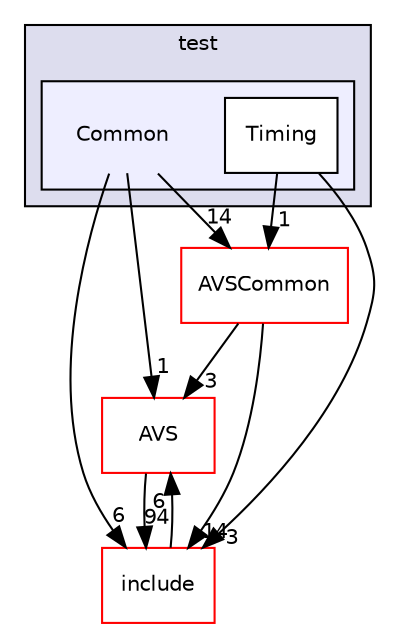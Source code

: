 digraph "/workplace/avs-device-sdk/AVSCommon/Utils/test/Common" {
  compound=true
  node [ fontsize="10", fontname="Helvetica"];
  edge [ labelfontsize="10", labelfontname="Helvetica"];
  subgraph clusterdir_2d9894417dd95d1842540bac6666188a {
    graph [ bgcolor="#ddddee", pencolor="black", label="test" fontname="Helvetica", fontsize="10", URL="dir_2d9894417dd95d1842540bac6666188a.html"]
  subgraph clusterdir_c619d3dd22dd53b5202592c42fbeb8fe {
    graph [ bgcolor="#eeeeff", pencolor="black", label="" URL="dir_c619d3dd22dd53b5202592c42fbeb8fe.html"];
    dir_c619d3dd22dd53b5202592c42fbeb8fe [shape=plaintext label="Common"];
    dir_c7650cabbcfa8448593358a07d2a85bb [shape=box label="Timing" color="black" fillcolor="white" style="filled" URL="dir_c7650cabbcfa8448593358a07d2a85bb.html"];
  }
  }
  dir_a56f36adbd781f5c7d9895fa2d100c85 [shape=box label="AVSCommon" fillcolor="white" style="filled" color="red" URL="dir_a56f36adbd781f5c7d9895fa2d100c85.html"];
  dir_80711c2a226d5fced33fce22558d3784 [shape=box label="AVS" fillcolor="white" style="filled" color="red" URL="dir_80711c2a226d5fced33fce22558d3784.html"];
  dir_957fc395b73dfe8b64ee3f74464f588a [shape=box label="include" fillcolor="white" style="filled" color="red" URL="dir_957fc395b73dfe8b64ee3f74464f588a.html"];
  dir_c7650cabbcfa8448593358a07d2a85bb->dir_a56f36adbd781f5c7d9895fa2d100c85 [headlabel="1", labeldistance=1.5 headhref="dir_000246_000170.html"];
  dir_c7650cabbcfa8448593358a07d2a85bb->dir_957fc395b73dfe8b64ee3f74464f588a [headlabel="3", labeldistance=1.5 headhref="dir_000246_000192.html"];
  dir_a56f36adbd781f5c7d9895fa2d100c85->dir_80711c2a226d5fced33fce22558d3784 [headlabel="3", labeldistance=1.5 headhref="dir_000170_000143.html"];
  dir_a56f36adbd781f5c7d9895fa2d100c85->dir_957fc395b73dfe8b64ee3f74464f588a [headlabel="14", labeldistance=1.5 headhref="dir_000170_000192.html"];
  dir_80711c2a226d5fced33fce22558d3784->dir_957fc395b73dfe8b64ee3f74464f588a [headlabel="94", labeldistance=1.5 headhref="dir_000143_000192.html"];
  dir_c619d3dd22dd53b5202592c42fbeb8fe->dir_a56f36adbd781f5c7d9895fa2d100c85 [headlabel="14", labeldistance=1.5 headhref="dir_000169_000170.html"];
  dir_c619d3dd22dd53b5202592c42fbeb8fe->dir_80711c2a226d5fced33fce22558d3784 [headlabel="1", labeldistance=1.5 headhref="dir_000169_000143.html"];
  dir_c619d3dd22dd53b5202592c42fbeb8fe->dir_957fc395b73dfe8b64ee3f74464f588a [headlabel="6", labeldistance=1.5 headhref="dir_000169_000192.html"];
  dir_957fc395b73dfe8b64ee3f74464f588a->dir_80711c2a226d5fced33fce22558d3784 [headlabel="6", labeldistance=1.5 headhref="dir_000192_000143.html"];
}
